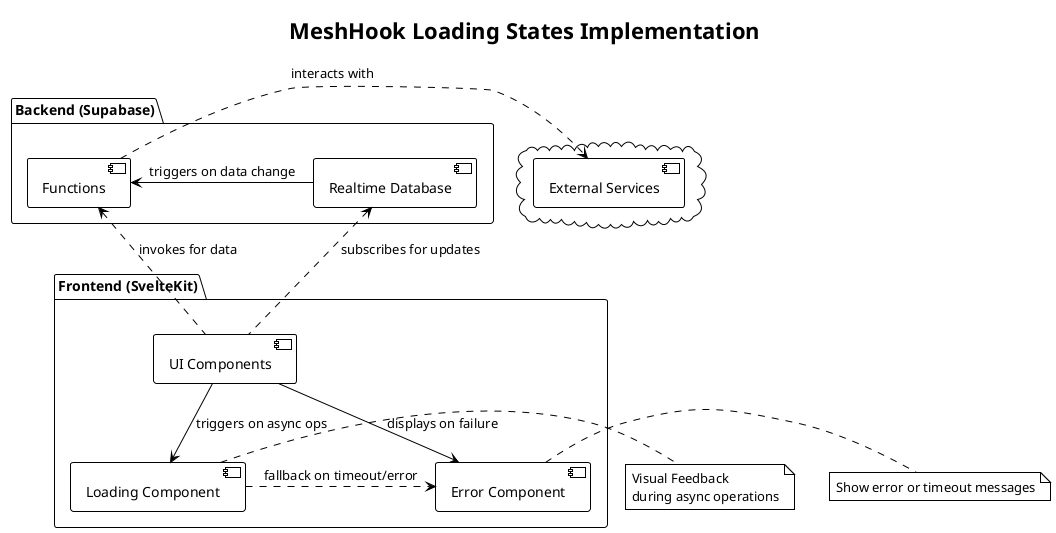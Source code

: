 @startuml
!theme plain

title MeshHook Loading States Implementation

package "Frontend (SvelteKit)" {
    [UI Components] as UI
    [Loading Component] as Loading
    [Error Component] as Error
}

package "Backend (Supabase)" {
    [Realtime Database] as Realtime
    [Functions] as Functions
}

cloud {
    [External Services] as ExtServices
}

UI -down-> Loading : triggers on async ops
UI -down-> Error : displays on failure
Loading .right.> Error : fallback on timeout/error
UI .up.> Realtime : subscribes for updates
UI .up.> Functions : invokes for data
Functions .right.> ExtServices : interacts with
Realtime -left-> Functions : triggers on data change

note right of Loading : Visual Feedback\nduring async operations
note right of Error : Show error or timeout messages

@enduml